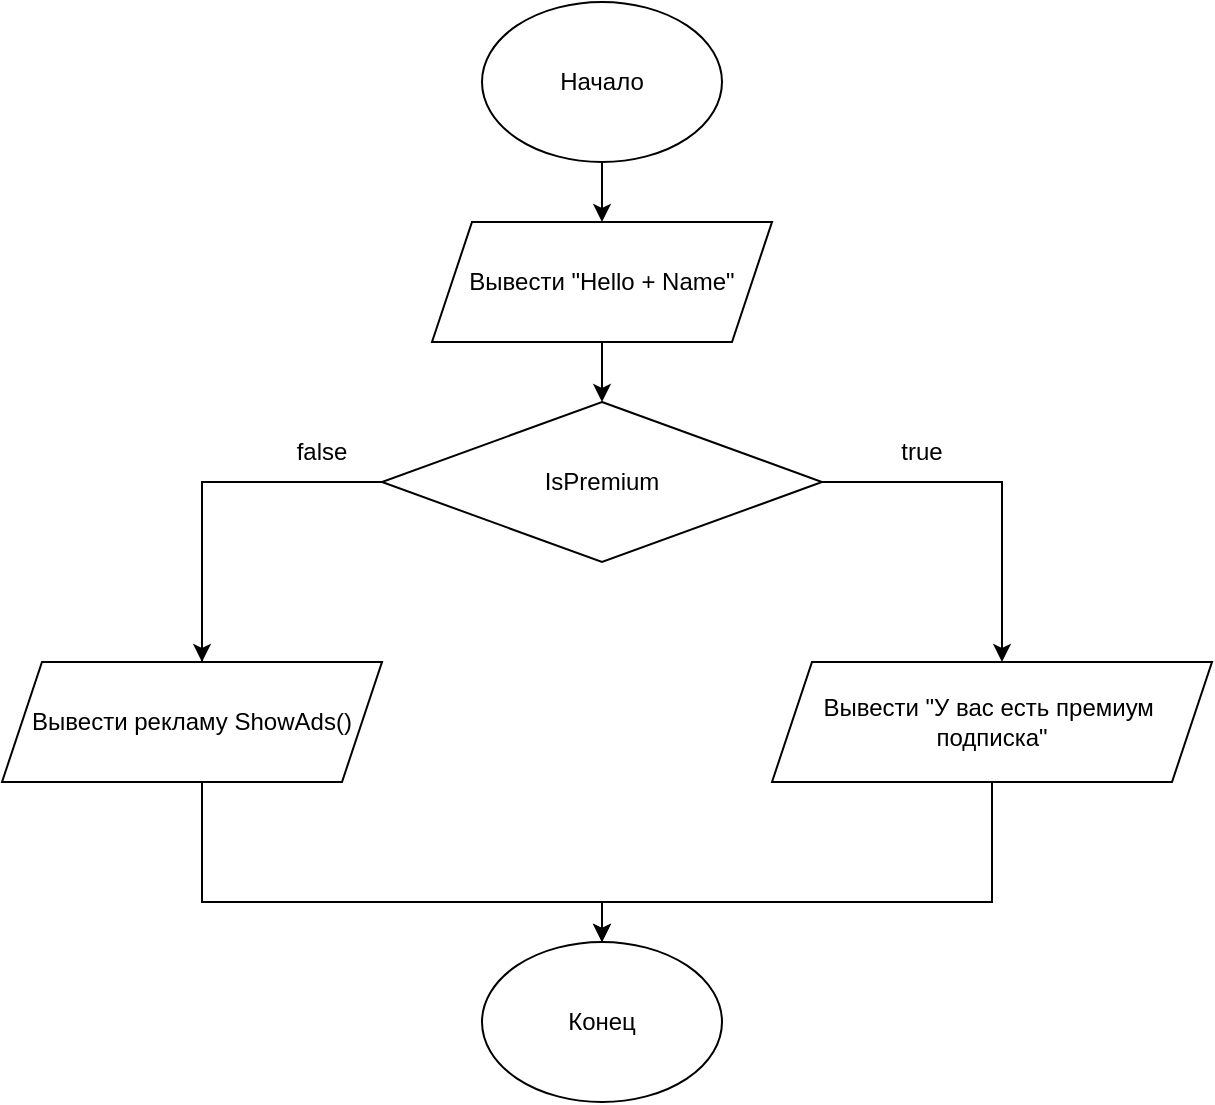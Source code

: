 <mxfile version="20.8.16" type="device"><diagram id="C5RBs43oDa-KdzZeNtuy" name="Page-1"><mxGraphModel dx="864" dy="516" grid="1" gridSize="10" guides="1" tooltips="1" connect="1" arrows="1" fold="1" page="1" pageScale="1" pageWidth="827" pageHeight="1169" math="0" shadow="0"><root><mxCell id="WIyWlLk6GJQsqaUBKTNV-0"/><mxCell id="WIyWlLk6GJQsqaUBKTNV-1" parent="WIyWlLk6GJQsqaUBKTNV-0"/><mxCell id="0DSdkcHRLuYmFG48P11m-0" value="Начало" style="ellipse;whiteSpace=wrap;html=1;" parent="WIyWlLk6GJQsqaUBKTNV-1" vertex="1"><mxGeometry x="340" y="30" width="120" height="80" as="geometry"/></mxCell><mxCell id="0DSdkcHRLuYmFG48P11m-1" value="Вывести &quot;Hello + Name&quot;" style="shape=parallelogram;perimeter=parallelogramPerimeter;whiteSpace=wrap;html=1;fixedSize=1;" parent="WIyWlLk6GJQsqaUBKTNV-1" vertex="1"><mxGeometry x="315" y="140" width="170" height="60" as="geometry"/></mxCell><mxCell id="0DSdkcHRLuYmFG48P11m-2" value="IsPremium" style="rhombus;whiteSpace=wrap;html=1;" parent="WIyWlLk6GJQsqaUBKTNV-1" vertex="1"><mxGeometry x="290" y="230" width="220" height="80" as="geometry"/></mxCell><mxCell id="0DSdkcHRLuYmFG48P11m-4" value="" style="endArrow=none;html=1;rounded=0;entryX=0;entryY=0.5;entryDx=0;entryDy=0;" parent="WIyWlLk6GJQsqaUBKTNV-1" target="0DSdkcHRLuYmFG48P11m-2" edge="1"><mxGeometry width="50" height="50" relative="1" as="geometry"><mxPoint x="200" y="360" as="sourcePoint"/><mxPoint x="440" y="380" as="targetPoint"/><Array as="points"><mxPoint x="200" y="270"/></Array></mxGeometry></mxCell><mxCell id="0DSdkcHRLuYmFG48P11m-5" value="" style="endArrow=classic;html=1;rounded=0;" parent="WIyWlLk6GJQsqaUBKTNV-1" edge="1"><mxGeometry width="50" height="50" relative="1" as="geometry"><mxPoint x="200" y="270" as="sourcePoint"/><mxPoint x="200" y="360" as="targetPoint"/></mxGeometry></mxCell><mxCell id="0DSdkcHRLuYmFG48P11m-6" value="" style="endArrow=classic;html=1;rounded=0;" parent="WIyWlLk6GJQsqaUBKTNV-1" edge="1"><mxGeometry width="50" height="50" relative="1" as="geometry"><mxPoint x="510" y="270" as="sourcePoint"/><mxPoint x="600" y="360" as="targetPoint"/><Array as="points"><mxPoint x="600" y="270"/></Array></mxGeometry></mxCell><mxCell id="0DSdkcHRLuYmFG48P11m-7" value="" style="endArrow=classic;html=1;rounded=0;exitX=0.5;exitY=1;exitDx=0;exitDy=0;entryX=0.5;entryY=0;entryDx=0;entryDy=0;" parent="WIyWlLk6GJQsqaUBKTNV-1" source="0DSdkcHRLuYmFG48P11m-0" target="0DSdkcHRLuYmFG48P11m-1" edge="1"><mxGeometry width="50" height="50" relative="1" as="geometry"><mxPoint x="390" y="430" as="sourcePoint"/><mxPoint x="440" y="380" as="targetPoint"/></mxGeometry></mxCell><mxCell id="0DSdkcHRLuYmFG48P11m-8" value="" style="endArrow=classic;html=1;rounded=0;exitX=0.5;exitY=1;exitDx=0;exitDy=0;" parent="WIyWlLk6GJQsqaUBKTNV-1" source="0DSdkcHRLuYmFG48P11m-1" target="0DSdkcHRLuYmFG48P11m-2" edge="1"><mxGeometry width="50" height="50" relative="1" as="geometry"><mxPoint x="390" y="430" as="sourcePoint"/><mxPoint x="440" y="380" as="targetPoint"/></mxGeometry></mxCell><mxCell id="0DSdkcHRLuYmFG48P11m-9" value="Вывести &quot;У вас есть премиум&amp;nbsp;&lt;br&gt;подписка&quot;" style="shape=parallelogram;perimeter=parallelogramPerimeter;whiteSpace=wrap;html=1;fixedSize=1;" parent="WIyWlLk6GJQsqaUBKTNV-1" vertex="1"><mxGeometry x="485" y="360" width="220" height="60" as="geometry"/></mxCell><mxCell id="0DSdkcHRLuYmFG48P11m-10" value="Вывести рекламу ShowAds()" style="shape=parallelogram;perimeter=parallelogramPerimeter;whiteSpace=wrap;html=1;fixedSize=1;" parent="WIyWlLk6GJQsqaUBKTNV-1" vertex="1"><mxGeometry x="100" y="360" width="190" height="60" as="geometry"/></mxCell><mxCell id="0DSdkcHRLuYmFG48P11m-13" value="false" style="text;html=1;strokeColor=none;fillColor=none;align=center;verticalAlign=middle;whiteSpace=wrap;rounded=0;" parent="WIyWlLk6GJQsqaUBKTNV-1" vertex="1"><mxGeometry x="230" y="240" width="60" height="30" as="geometry"/></mxCell><mxCell id="0DSdkcHRLuYmFG48P11m-15" value="true" style="text;html=1;strokeColor=none;fillColor=none;align=center;verticalAlign=middle;whiteSpace=wrap;rounded=0;" parent="WIyWlLk6GJQsqaUBKTNV-1" vertex="1"><mxGeometry x="530" y="240" width="60" height="30" as="geometry"/></mxCell><mxCell id="oCG-31y6zzAJrHEMPXeb-2" value="Конец" style="ellipse;whiteSpace=wrap;html=1;" vertex="1" parent="WIyWlLk6GJQsqaUBKTNV-1"><mxGeometry x="340" y="500" width="120" height="80" as="geometry"/></mxCell><mxCell id="oCG-31y6zzAJrHEMPXeb-10" value="" style="endArrow=classic;html=1;rounded=0;edgeStyle=orthogonalEdgeStyle;entryX=0.5;entryY=0;entryDx=0;entryDy=0;" edge="1" parent="WIyWlLk6GJQsqaUBKTNV-1" target="oCG-31y6zzAJrHEMPXeb-2"><mxGeometry width="50" height="50" relative="1" as="geometry"><mxPoint x="200" y="420" as="sourcePoint"/><mxPoint x="200" y="480" as="targetPoint"/><Array as="points"><mxPoint x="200" y="480"/><mxPoint x="400" y="480"/></Array></mxGeometry></mxCell><mxCell id="oCG-31y6zzAJrHEMPXeb-11" value="" style="endArrow=classic;html=1;rounded=0;exitX=0.5;exitY=1;exitDx=0;exitDy=0;edgeStyle=orthogonalEdgeStyle;" edge="1" parent="WIyWlLk6GJQsqaUBKTNV-1" source="0DSdkcHRLuYmFG48P11m-9"><mxGeometry width="50" height="50" relative="1" as="geometry"><mxPoint x="590" y="500" as="sourcePoint"/><mxPoint x="400" y="500" as="targetPoint"/><Array as="points"><mxPoint x="595" y="480"/><mxPoint x="400" y="480"/></Array></mxGeometry></mxCell></root></mxGraphModel></diagram></mxfile>